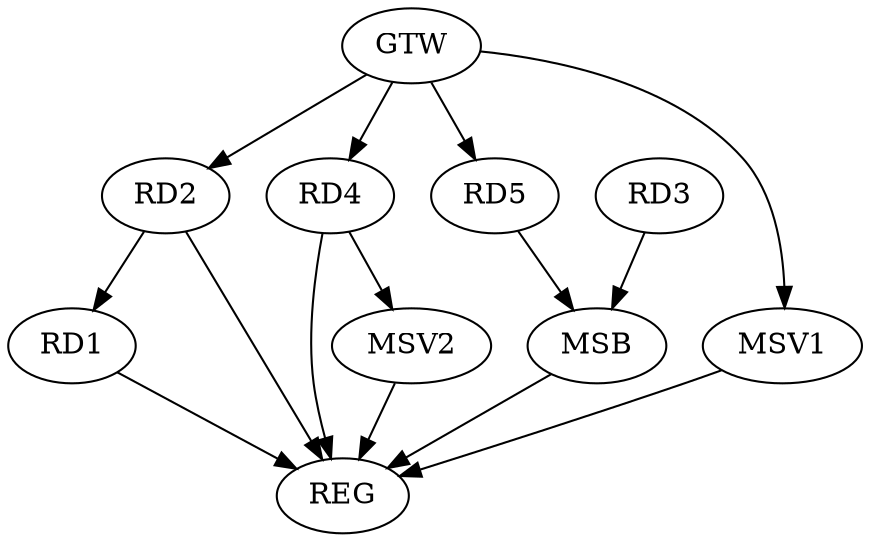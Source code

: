 strict digraph G {
  RD1 [ label="RD1" ];
  RD2 [ label="RD2" ];
  RD3 [ label="RD3" ];
  RD4 [ label="RD4" ];
  RD5 [ label="RD5" ];
  GTW [ label="GTW" ];
  REG [ label="REG" ];
  MSB [ label="MSB" ];
  MSV1 [ label="MSV1" ];
  MSV2 [ label="MSV2" ];
  GTW -> RD2;
  GTW -> RD4;
  GTW -> RD5;
  RD1 -> REG;
  RD2 -> REG;
  RD4 -> REG;
  RD3 -> MSB;
  MSB -> REG;
  RD5 -> MSB;
  RD2 -> RD1;
  GTW -> MSV1;
  MSV1 -> REG;
  RD4 -> MSV2;
  MSV2 -> REG;
}
